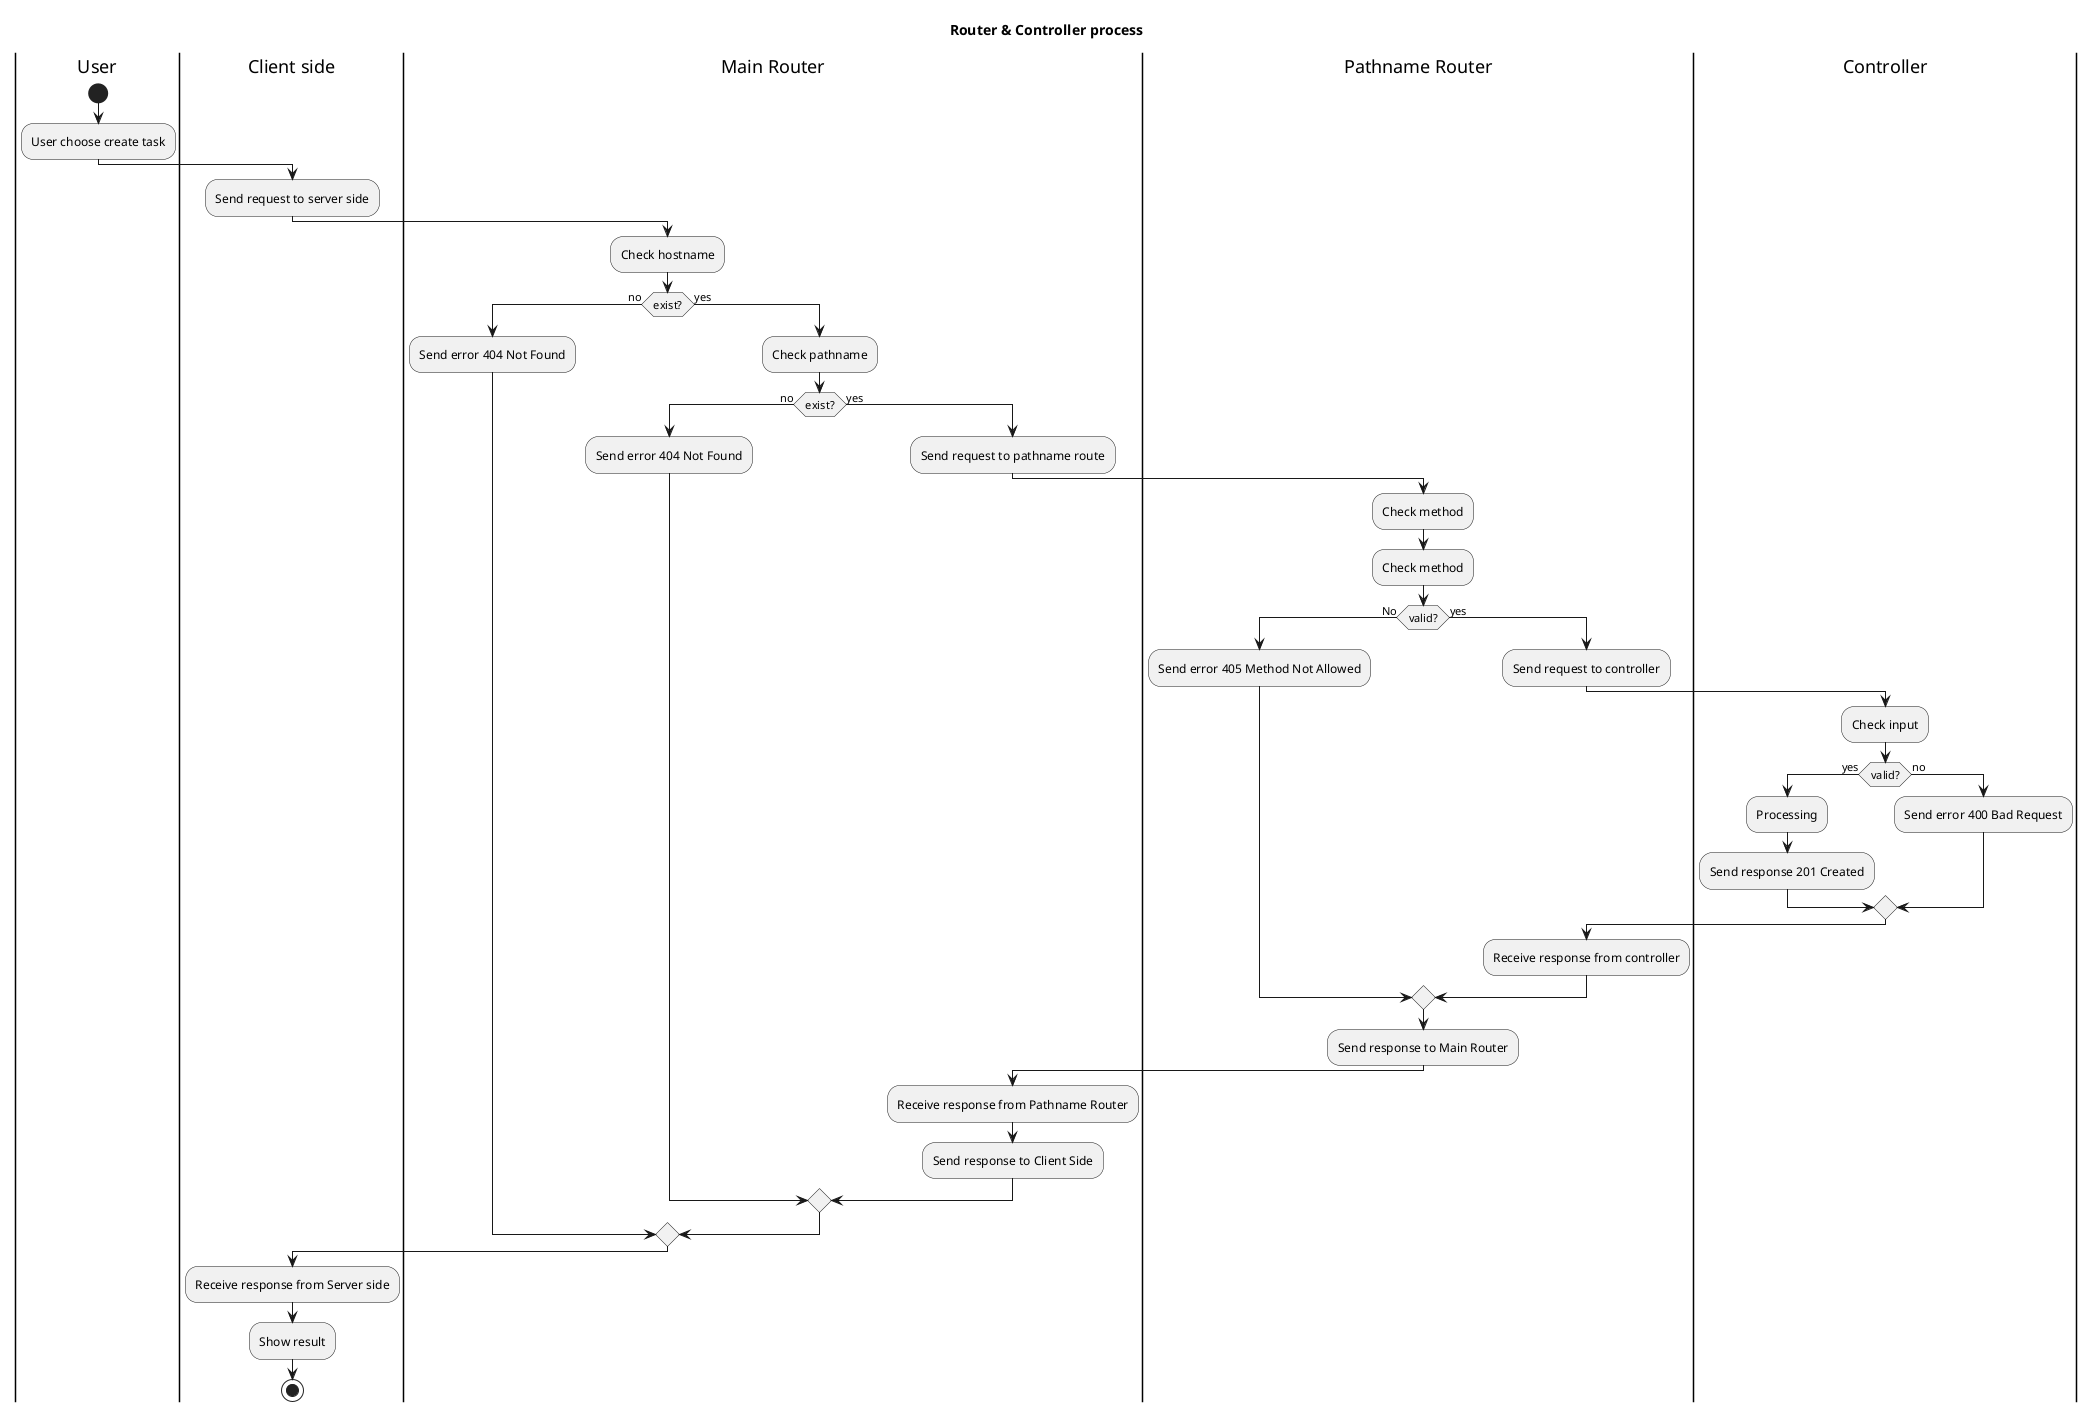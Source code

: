 @startuml "Activity diagram"
title Router & Controller process
|User|
start
:User choose create task;
|Client side|
:Send request to server side;
|Main Router|
:Check hostname;
if (exist?) then (no)
    |Main Router|
    :Send error 404 Not Found;
else (yes)
    |Main Router|
    :Check pathname;
    if (exist?) then (no)
        :Send error 404 Not Found;
    else (yes)
        :Send request to pathname route;
        |Pathname Router|
        :Check method;
        :Check method;
        if (valid?) then (No)
            :Send error 405 Method Not Allowed;
        else (yes)
            :Send request to controller;
            |Controller|
            :Check input;
        if (valid?) then (yes)
            :Processing;
            :Send response 201 Created;
        else (no)
            :Send error 400 Bad Request;
        endif
    |Pathname Router|
    :Receive response from controller;
    endif
    :Send response to Main Router;
    |Main Router|
    :Receive response from Pathname Router;
    :Send response to Client Side;
    endif
endif  
|Client side|
    :Receive response from Server side;
    :Show result;
stop
@enduml